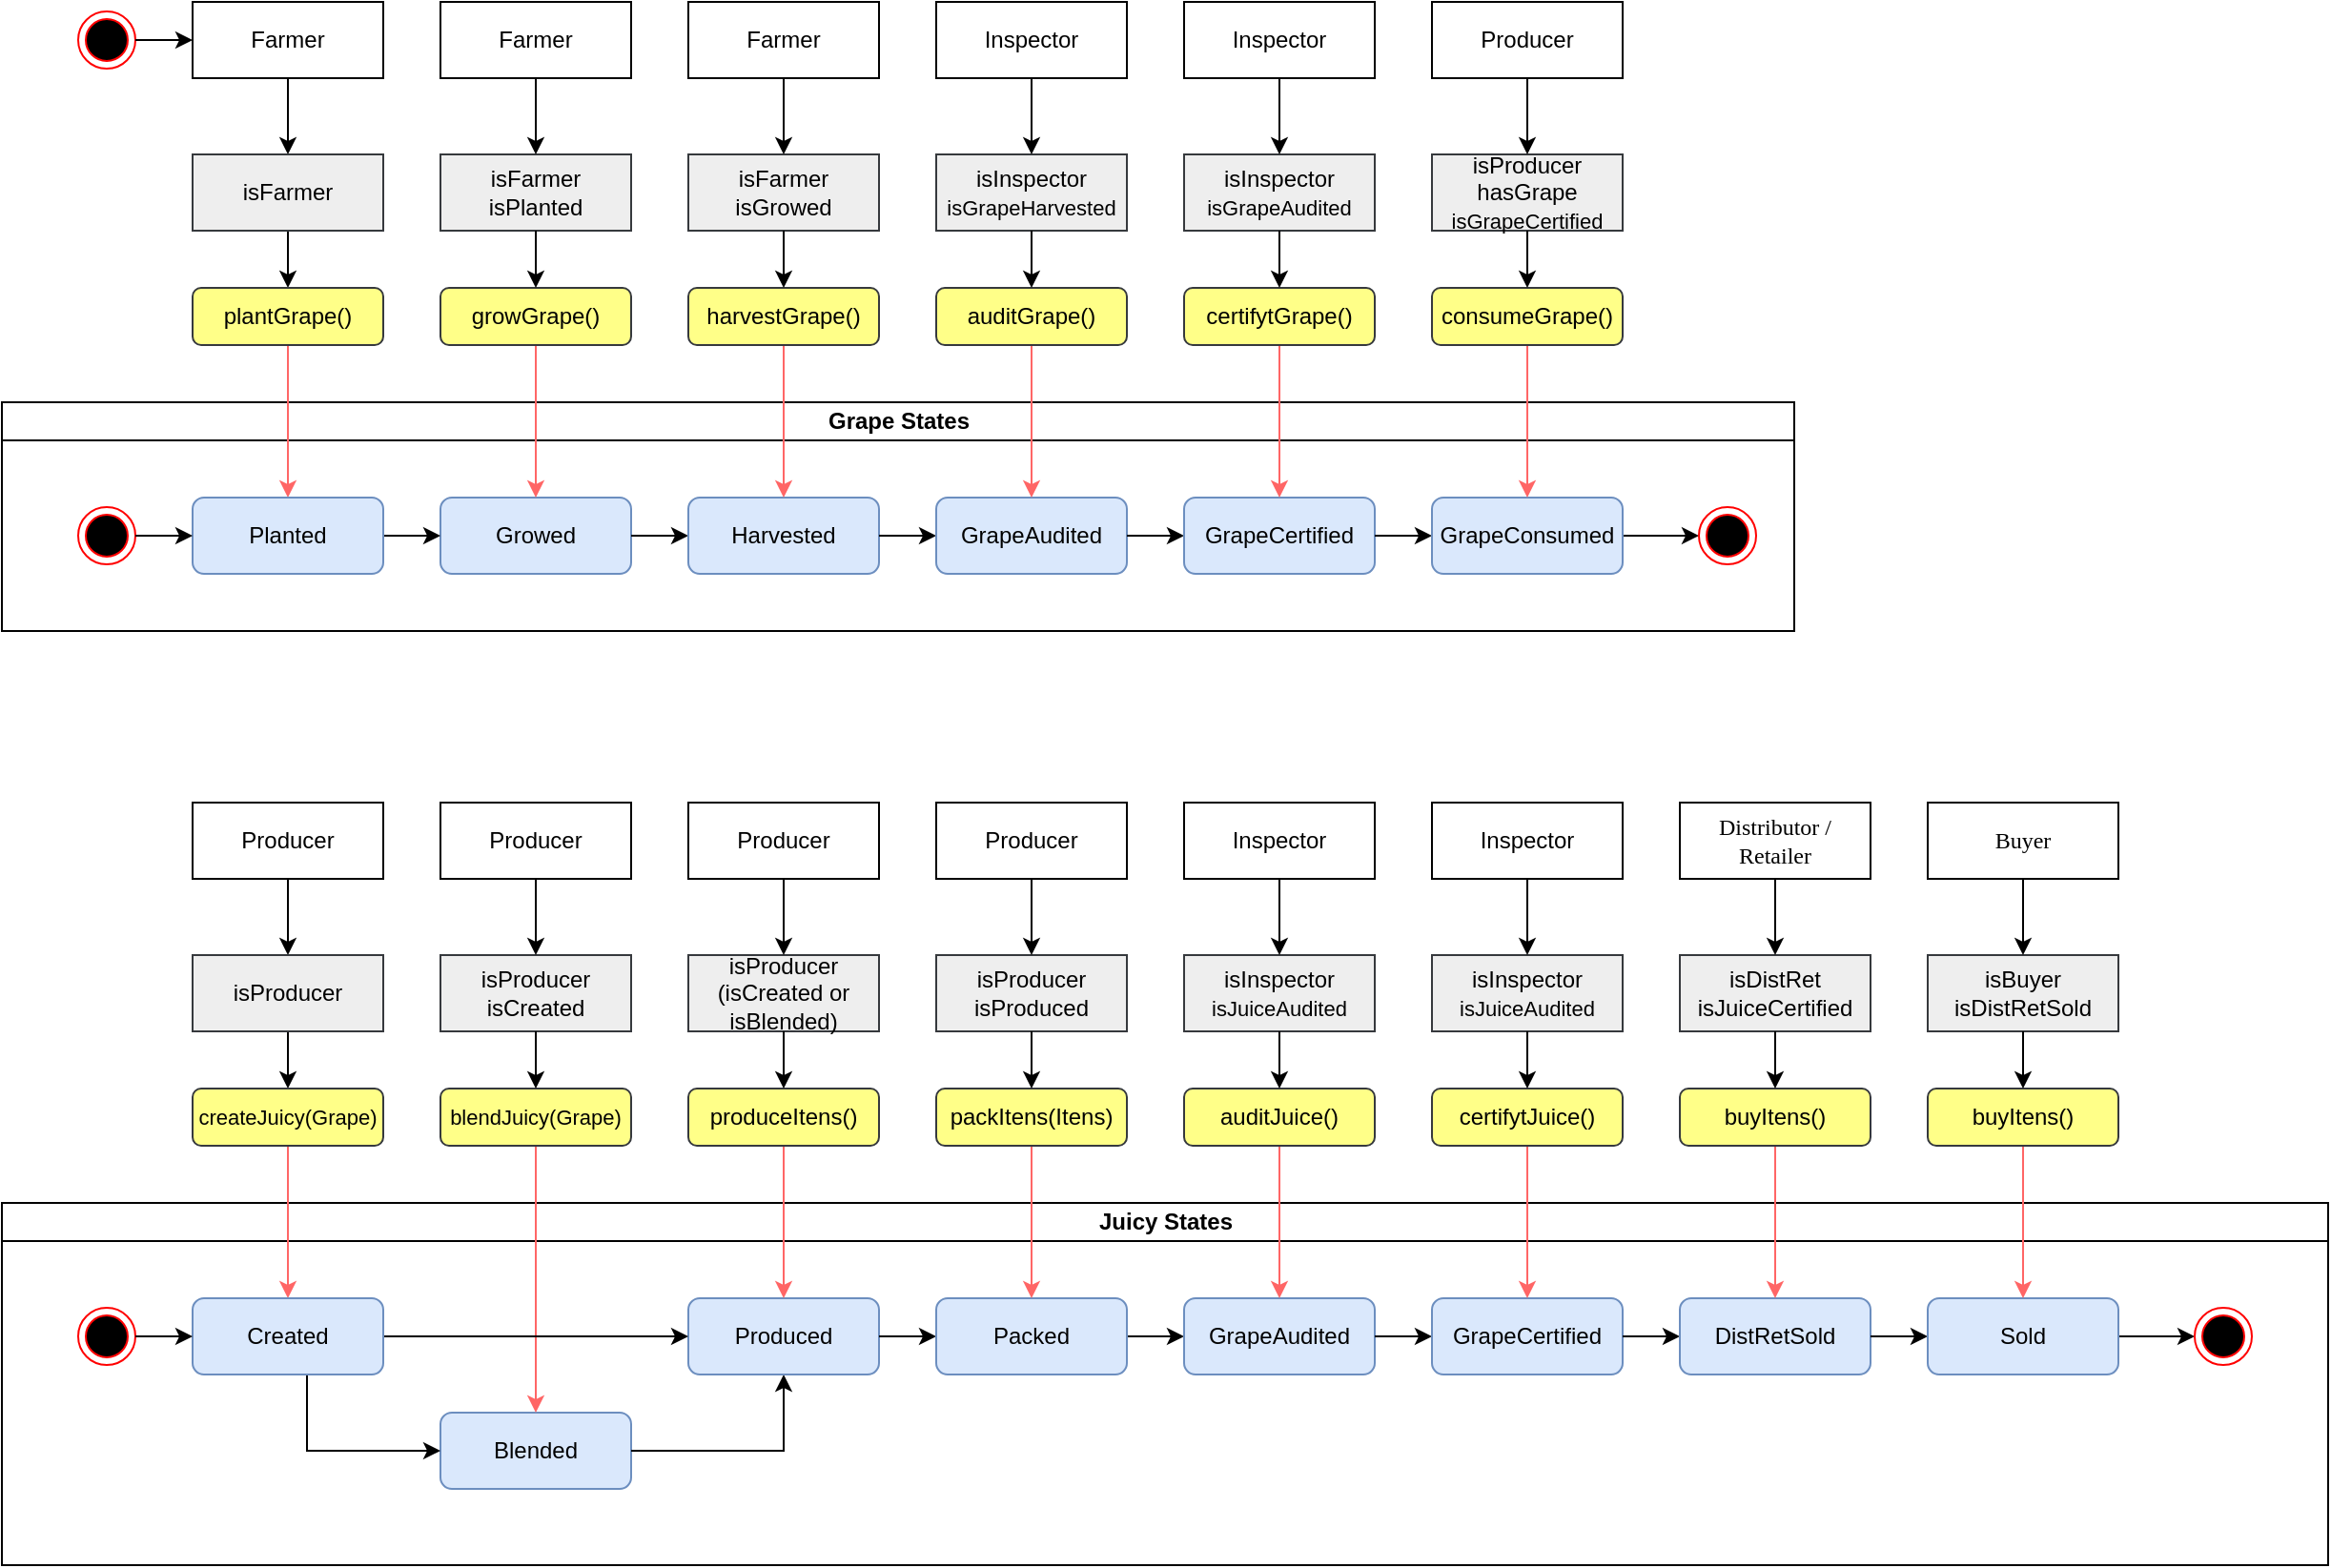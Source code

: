 <mxfile version="13.8.1" type="device"><diagram id="z66ZThUKNI0tdgzS2oLN" name="Page-1"><mxGraphModel dx="2031" dy="1007" grid="1" gridSize="10" guides="1" tooltips="1" connect="1" arrows="1" fold="1" page="1" pageScale="1" pageWidth="827" pageHeight="1169" math="0" shadow="0"><root><mxCell id="0"/><mxCell id="1" parent="0"/><mxCell id="nVTssyP4R9D1gSVq7JlT-12" value="Grape States" style="swimlane;html=1;startSize=20;horizontal=1;containerType=tree;rounded=0;" vertex="1" parent="1"><mxGeometry x="20" y="350" width="940" height="120" as="geometry"/></mxCell><mxCell id="nVTssyP4R9D1gSVq7JlT-16" value="" style="ellipse;html=1;shape=endState;fillColor=#000000;strokeColor=#ff0000;rounded=1;" vertex="1" parent="nVTssyP4R9D1gSVq7JlT-12"><mxGeometry x="40" y="55" width="30" height="30" as="geometry"/></mxCell><mxCell id="nVTssyP4R9D1gSVq7JlT-10" value="Growed" style="whiteSpace=wrap;html=1;rounded=1;fillColor=#dae8fc;strokeColor=#6c8ebf;" vertex="1" parent="nVTssyP4R9D1gSVq7JlT-12"><mxGeometry x="230" y="50" width="100" height="40" as="geometry"/></mxCell><mxCell id="nVTssyP4R9D1gSVq7JlT-21" value="Farmer" style="rounded=0;whiteSpace=wrap;html=1;" vertex="1" parent="nVTssyP4R9D1gSVq7JlT-12"><mxGeometry x="230" y="-210" width="100" height="40" as="geometry"/></mxCell><mxCell id="nVTssyP4R9D1gSVq7JlT-23" value="isFarmer&lt;br&gt;isPlanted" style="rounded=0;whiteSpace=wrap;html=1;fillColor=#eeeeee;strokeColor=#36393d;" vertex="1" parent="nVTssyP4R9D1gSVq7JlT-12"><mxGeometry x="230" y="-130" width="100" height="40" as="geometry"/></mxCell><mxCell id="nVTssyP4R9D1gSVq7JlT-20" value="" style="edgeStyle=orthogonalEdgeStyle;rounded=0;orthogonalLoop=1;jettySize=auto;html=1;" edge="1" parent="nVTssyP4R9D1gSVq7JlT-12" source="nVTssyP4R9D1gSVq7JlT-21" target="nVTssyP4R9D1gSVq7JlT-23"><mxGeometry relative="1" as="geometry"/></mxCell><mxCell id="nVTssyP4R9D1gSVq7JlT-24" value="" style="edgeStyle=orthogonalEdgeStyle;rounded=0;orthogonalLoop=1;jettySize=auto;html=1;strokeColor=#FF6666;" edge="1" parent="nVTssyP4R9D1gSVq7JlT-12" source="nVTssyP4R9D1gSVq7JlT-25"><mxGeometry relative="1" as="geometry"><mxPoint x="280" y="50" as="targetPoint"/></mxGeometry></mxCell><mxCell id="nVTssyP4R9D1gSVq7JlT-25" value="growGrape()" style="whiteSpace=wrap;html=1;rounded=1;fillColor=#ffff88;strokeColor=#36393d;" vertex="1" parent="nVTssyP4R9D1gSVq7JlT-12"><mxGeometry x="230" y="-60" width="100" height="30" as="geometry"/></mxCell><mxCell id="nVTssyP4R9D1gSVq7JlT-22" value="" style="edgeStyle=orthogonalEdgeStyle;rounded=0;orthogonalLoop=1;jettySize=auto;html=1;" edge="1" parent="nVTssyP4R9D1gSVq7JlT-12" source="nVTssyP4R9D1gSVq7JlT-23" target="nVTssyP4R9D1gSVq7JlT-25"><mxGeometry relative="1" as="geometry"/></mxCell><mxCell id="nVTssyP4R9D1gSVq7JlT-26" value="" style="edgeStyle=orthogonalEdgeStyle;rounded=0;orthogonalLoop=1;jettySize=auto;html=1;" edge="1" target="nVTssyP4R9D1gSVq7JlT-27" source="nVTssyP4R9D1gSVq7JlT-10" parent="nVTssyP4R9D1gSVq7JlT-12"><mxGeometry relative="1" as="geometry"><mxPoint x="220" y="420.029" as="sourcePoint"/></mxGeometry></mxCell><mxCell id="nVTssyP4R9D1gSVq7JlT-27" value="Harvested" style="whiteSpace=wrap;html=1;rounded=1;fillColor=#dae8fc;strokeColor=#6c8ebf;" vertex="1" parent="nVTssyP4R9D1gSVq7JlT-12"><mxGeometry x="360" y="50" width="100" height="40" as="geometry"/></mxCell><mxCell id="nVTssyP4R9D1gSVq7JlT-34" value="" style="edgeStyle=orthogonalEdgeStyle;rounded=0;orthogonalLoop=1;jettySize=auto;html=1;" edge="1" target="nVTssyP4R9D1gSVq7JlT-35" source="nVTssyP4R9D1gSVq7JlT-27" parent="nVTssyP4R9D1gSVq7JlT-12"><mxGeometry relative="1" as="geometry"><mxPoint x="350" y="420.029" as="sourcePoint"/></mxGeometry></mxCell><mxCell id="nVTssyP4R9D1gSVq7JlT-35" value="GrapeAudited" style="whiteSpace=wrap;html=1;rounded=1;fillColor=#dae8fc;strokeColor=#6c8ebf;" vertex="1" parent="nVTssyP4R9D1gSVq7JlT-12"><mxGeometry x="490" y="50" width="100" height="40" as="geometry"/></mxCell><mxCell id="nVTssyP4R9D1gSVq7JlT-42" value="" style="edgeStyle=orthogonalEdgeStyle;rounded=0;orthogonalLoop=1;jettySize=auto;html=1;" edge="1" target="nVTssyP4R9D1gSVq7JlT-43" source="nVTssyP4R9D1gSVq7JlT-35" parent="nVTssyP4R9D1gSVq7JlT-12"><mxGeometry relative="1" as="geometry"><mxPoint x="480" y="420" as="sourcePoint"/></mxGeometry></mxCell><mxCell id="nVTssyP4R9D1gSVq7JlT-43" value="GrapeCertified" style="whiteSpace=wrap;html=1;rounded=1;fillColor=#dae8fc;strokeColor=#6c8ebf;" vertex="1" parent="nVTssyP4R9D1gSVq7JlT-12"><mxGeometry x="620" y="50" width="100" height="40" as="geometry"/></mxCell><mxCell id="nVTssyP4R9D1gSVq7JlT-55" value="" style="edgeStyle=orthogonalEdgeStyle;rounded=0;orthogonalLoop=1;jettySize=auto;html=1;" edge="1" target="nVTssyP4R9D1gSVq7JlT-56" source="nVTssyP4R9D1gSVq7JlT-43" parent="nVTssyP4R9D1gSVq7JlT-12"><mxGeometry relative="1" as="geometry"><mxPoint x="610" y="420" as="sourcePoint"/></mxGeometry></mxCell><mxCell id="nVTssyP4R9D1gSVq7JlT-81" style="edgeStyle=orthogonalEdgeStyle;rounded=0;orthogonalLoop=1;jettySize=auto;html=1;exitX=1;exitY=0.5;exitDx=0;exitDy=0;entryX=0;entryY=0.5;entryDx=0;entryDy=0;" edge="1" parent="nVTssyP4R9D1gSVq7JlT-12" source="nVTssyP4R9D1gSVq7JlT-56" target="nVTssyP4R9D1gSVq7JlT-80"><mxGeometry relative="1" as="geometry"/></mxCell><mxCell id="nVTssyP4R9D1gSVq7JlT-56" value="GrapeConsumed" style="whiteSpace=wrap;html=1;rounded=1;fillColor=#dae8fc;strokeColor=#6c8ebf;" vertex="1" parent="nVTssyP4R9D1gSVq7JlT-12"><mxGeometry x="750" y="50" width="100" height="40" as="geometry"/></mxCell><mxCell id="nVTssyP4R9D1gSVq7JlT-80" value="" style="ellipse;html=1;shape=endState;fillColor=#000000;strokeColor=#ff0000;rounded=1;" vertex="1" parent="nVTssyP4R9D1gSVq7JlT-12"><mxGeometry x="890" y="55" width="30" height="30" as="geometry"/></mxCell><mxCell id="nVTssyP4R9D1gSVq7JlT-3" value="" style="edgeStyle=orthogonalEdgeStyle;rounded=0;orthogonalLoop=1;jettySize=auto;html=1;" edge="1" parent="1" source="nVTssyP4R9D1gSVq7JlT-1" target="nVTssyP4R9D1gSVq7JlT-2"><mxGeometry relative="1" as="geometry"/></mxCell><mxCell id="nVTssyP4R9D1gSVq7JlT-1" value="Farmer" style="rounded=0;whiteSpace=wrap;html=1;" vertex="1" parent="1"><mxGeometry x="120" y="140" width="100" height="40" as="geometry"/></mxCell><mxCell id="nVTssyP4R9D1gSVq7JlT-5" value="" style="edgeStyle=orthogonalEdgeStyle;rounded=0;orthogonalLoop=1;jettySize=auto;html=1;" edge="1" parent="1" source="nVTssyP4R9D1gSVq7JlT-2" target="nVTssyP4R9D1gSVq7JlT-4"><mxGeometry relative="1" as="geometry"/></mxCell><mxCell id="nVTssyP4R9D1gSVq7JlT-2" value="isFarmer" style="rounded=0;whiteSpace=wrap;html=1;fillColor=#eeeeee;strokeColor=#36393d;" vertex="1" parent="1"><mxGeometry x="120" y="220" width="100" height="40" as="geometry"/></mxCell><mxCell id="nVTssyP4R9D1gSVq7JlT-9" value="" style="edgeStyle=orthogonalEdgeStyle;rounded=0;orthogonalLoop=1;jettySize=auto;html=1;strokeColor=#FF6666;" edge="1" parent="1" source="nVTssyP4R9D1gSVq7JlT-4" target="nVTssyP4R9D1gSVq7JlT-8"><mxGeometry relative="1" as="geometry"/></mxCell><mxCell id="nVTssyP4R9D1gSVq7JlT-4" value="plantGrape()" style="whiteSpace=wrap;html=1;rounded=1;fillColor=#ffff88;strokeColor=#36393d;" vertex="1" parent="1"><mxGeometry x="120" y="290" width="100" height="30" as="geometry"/></mxCell><mxCell id="nVTssyP4R9D1gSVq7JlT-11" value="" style="edgeStyle=orthogonalEdgeStyle;rounded=0;orthogonalLoop=1;jettySize=auto;html=1;" edge="1" parent="1" source="nVTssyP4R9D1gSVq7JlT-8" target="nVTssyP4R9D1gSVq7JlT-10"><mxGeometry relative="1" as="geometry"/></mxCell><mxCell id="nVTssyP4R9D1gSVq7JlT-8" value="Planted" style="whiteSpace=wrap;html=1;rounded=1;fillColor=#dae8fc;strokeColor=#6c8ebf;" vertex="1" parent="1"><mxGeometry x="120" y="400" width="100" height="40" as="geometry"/></mxCell><mxCell id="nVTssyP4R9D1gSVq7JlT-17" style="edgeStyle=orthogonalEdgeStyle;rounded=0;orthogonalLoop=1;jettySize=auto;html=1;exitX=1;exitY=0.5;exitDx=0;exitDy=0;entryX=0;entryY=0.5;entryDx=0;entryDy=0;" edge="1" parent="1" source="nVTssyP4R9D1gSVq7JlT-16" target="nVTssyP4R9D1gSVq7JlT-8"><mxGeometry relative="1" as="geometry"/></mxCell><mxCell id="nVTssyP4R9D1gSVq7JlT-18" value="" style="ellipse;html=1;shape=endState;fillColor=#000000;strokeColor=#ff0000;rounded=1;" vertex="1" parent="1"><mxGeometry x="60" y="145" width="30" height="30" as="geometry"/></mxCell><mxCell id="nVTssyP4R9D1gSVq7JlT-19" style="edgeStyle=orthogonalEdgeStyle;rounded=0;orthogonalLoop=1;jettySize=auto;html=1;exitX=1;exitY=0.5;exitDx=0;exitDy=0;entryX=0;entryY=0.5;entryDx=0;entryDy=0;" edge="1" parent="1" source="nVTssyP4R9D1gSVq7JlT-18"><mxGeometry relative="1" as="geometry"><mxPoint x="120" y="160" as="targetPoint"/></mxGeometry></mxCell><mxCell id="nVTssyP4R9D1gSVq7JlT-28" value="Farmer" style="rounded=0;whiteSpace=wrap;html=1;" vertex="1" parent="1"><mxGeometry x="380" y="140" width="100" height="40" as="geometry"/></mxCell><mxCell id="nVTssyP4R9D1gSVq7JlT-29" value="isFarmer&lt;br&gt;isGrowed" style="rounded=0;whiteSpace=wrap;html=1;fillColor=#eeeeee;strokeColor=#36393d;" vertex="1" parent="1"><mxGeometry x="380" y="220" width="100" height="40" as="geometry"/></mxCell><mxCell id="nVTssyP4R9D1gSVq7JlT-30" value="" style="edgeStyle=orthogonalEdgeStyle;rounded=0;orthogonalLoop=1;jettySize=auto;html=1;" edge="1" parent="1" source="nVTssyP4R9D1gSVq7JlT-28" target="nVTssyP4R9D1gSVq7JlT-29"><mxGeometry relative="1" as="geometry"/></mxCell><mxCell id="nVTssyP4R9D1gSVq7JlT-31" value="" style="edgeStyle=orthogonalEdgeStyle;rounded=0;orthogonalLoop=1;jettySize=auto;html=1;strokeColor=#FF6666;" edge="1" parent="1" source="nVTssyP4R9D1gSVq7JlT-32"><mxGeometry relative="1" as="geometry"><mxPoint x="430" y="400" as="targetPoint"/></mxGeometry></mxCell><mxCell id="nVTssyP4R9D1gSVq7JlT-32" value="harvestGrape()" style="whiteSpace=wrap;html=1;rounded=1;fillColor=#ffff88;strokeColor=#36393d;" vertex="1" parent="1"><mxGeometry x="380" y="290" width="100" height="30" as="geometry"/></mxCell><mxCell id="nVTssyP4R9D1gSVq7JlT-33" value="" style="edgeStyle=orthogonalEdgeStyle;rounded=0;orthogonalLoop=1;jettySize=auto;html=1;" edge="1" parent="1" source="nVTssyP4R9D1gSVq7JlT-29" target="nVTssyP4R9D1gSVq7JlT-32"><mxGeometry relative="1" as="geometry"/></mxCell><mxCell id="nVTssyP4R9D1gSVq7JlT-36" value="Inspector" style="rounded=0;whiteSpace=wrap;html=1;" vertex="1" parent="1"><mxGeometry x="510" y="140" width="100" height="40" as="geometry"/></mxCell><mxCell id="nVTssyP4R9D1gSVq7JlT-37" value="isInspector&lt;br&gt;&lt;font style=&quot;font-size: 11px&quot;&gt;isGrapeHarvested&lt;/font&gt;" style="rounded=0;whiteSpace=wrap;html=1;fillColor=#eeeeee;strokeColor=#36393d;" vertex="1" parent="1"><mxGeometry x="510" y="220" width="100" height="40" as="geometry"/></mxCell><mxCell id="nVTssyP4R9D1gSVq7JlT-38" value="" style="edgeStyle=orthogonalEdgeStyle;rounded=0;orthogonalLoop=1;jettySize=auto;html=1;" edge="1" parent="1" source="nVTssyP4R9D1gSVq7JlT-36" target="nVTssyP4R9D1gSVq7JlT-37"><mxGeometry relative="1" as="geometry"/></mxCell><mxCell id="nVTssyP4R9D1gSVq7JlT-39" value="" style="edgeStyle=orthogonalEdgeStyle;rounded=0;orthogonalLoop=1;jettySize=auto;html=1;strokeColor=#FF6666;" edge="1" parent="1" source="nVTssyP4R9D1gSVq7JlT-40"><mxGeometry relative="1" as="geometry"><mxPoint x="560" y="400" as="targetPoint"/></mxGeometry></mxCell><mxCell id="nVTssyP4R9D1gSVq7JlT-40" value="auditGrape()" style="whiteSpace=wrap;html=1;rounded=1;fillColor=#ffff88;strokeColor=#36393d;" vertex="1" parent="1"><mxGeometry x="510" y="290" width="100" height="30" as="geometry"/></mxCell><mxCell id="nVTssyP4R9D1gSVq7JlT-41" value="" style="edgeStyle=orthogonalEdgeStyle;rounded=0;orthogonalLoop=1;jettySize=auto;html=1;" edge="1" parent="1" source="nVTssyP4R9D1gSVq7JlT-37" target="nVTssyP4R9D1gSVq7JlT-40"><mxGeometry relative="1" as="geometry"/></mxCell><mxCell id="nVTssyP4R9D1gSVq7JlT-49" value="Inspector" style="rounded=0;whiteSpace=wrap;html=1;" vertex="1" parent="1"><mxGeometry x="640" y="140" width="100" height="40" as="geometry"/></mxCell><mxCell id="nVTssyP4R9D1gSVq7JlT-50" value="isInspector&lt;br&gt;&lt;span style=&quot;font-size: 11px&quot;&gt;isGrapeAudited&lt;/span&gt;" style="rounded=0;whiteSpace=wrap;html=1;fillColor=#eeeeee;strokeColor=#36393d;" vertex="1" parent="1"><mxGeometry x="640" y="220" width="100" height="40" as="geometry"/></mxCell><mxCell id="nVTssyP4R9D1gSVq7JlT-51" value="" style="edgeStyle=orthogonalEdgeStyle;rounded=0;orthogonalLoop=1;jettySize=auto;html=1;" edge="1" parent="1" source="nVTssyP4R9D1gSVq7JlT-49" target="nVTssyP4R9D1gSVq7JlT-50"><mxGeometry relative="1" as="geometry"/></mxCell><mxCell id="nVTssyP4R9D1gSVq7JlT-52" value="" style="edgeStyle=orthogonalEdgeStyle;rounded=0;orthogonalLoop=1;jettySize=auto;html=1;strokeColor=#FF6666;" edge="1" parent="1" source="nVTssyP4R9D1gSVq7JlT-53"><mxGeometry relative="1" as="geometry"><mxPoint x="690" y="400" as="targetPoint"/></mxGeometry></mxCell><mxCell id="nVTssyP4R9D1gSVq7JlT-53" value="certifytGrape()" style="whiteSpace=wrap;html=1;rounded=1;fillColor=#ffff88;strokeColor=#36393d;" vertex="1" parent="1"><mxGeometry x="640" y="290" width="100" height="30" as="geometry"/></mxCell><mxCell id="nVTssyP4R9D1gSVq7JlT-54" value="" style="edgeStyle=orthogonalEdgeStyle;rounded=0;orthogonalLoop=1;jettySize=auto;html=1;" edge="1" parent="1" source="nVTssyP4R9D1gSVq7JlT-50" target="nVTssyP4R9D1gSVq7JlT-53"><mxGeometry relative="1" as="geometry"/></mxCell><mxCell id="nVTssyP4R9D1gSVq7JlT-57" value="Producer" style="rounded=0;whiteSpace=wrap;html=1;" vertex="1" parent="1"><mxGeometry x="770" y="140" width="100" height="40" as="geometry"/></mxCell><mxCell id="nVTssyP4R9D1gSVq7JlT-58" value="isProducer&lt;br&gt;hasGrape&lt;br&gt;&lt;span style=&quot;font-size: 11px&quot;&gt;isGrapeCertified&lt;/span&gt;" style="rounded=0;whiteSpace=wrap;html=1;fillColor=#eeeeee;strokeColor=#36393d;" vertex="1" parent="1"><mxGeometry x="770" y="220" width="100" height="40" as="geometry"/></mxCell><mxCell id="nVTssyP4R9D1gSVq7JlT-59" value="" style="edgeStyle=orthogonalEdgeStyle;rounded=0;orthogonalLoop=1;jettySize=auto;html=1;" edge="1" parent="1" source="nVTssyP4R9D1gSVq7JlT-57" target="nVTssyP4R9D1gSVq7JlT-58"><mxGeometry relative="1" as="geometry"/></mxCell><mxCell id="nVTssyP4R9D1gSVq7JlT-60" value="" style="edgeStyle=orthogonalEdgeStyle;rounded=0;orthogonalLoop=1;jettySize=auto;html=1;strokeColor=#FF6666;" edge="1" parent="1" source="nVTssyP4R9D1gSVq7JlT-61"><mxGeometry relative="1" as="geometry"><mxPoint x="820" y="400" as="targetPoint"/></mxGeometry></mxCell><mxCell id="nVTssyP4R9D1gSVq7JlT-61" value="consumeGrape()" style="whiteSpace=wrap;html=1;rounded=1;fillColor=#ffff88;strokeColor=#36393d;" vertex="1" parent="1"><mxGeometry x="770" y="290" width="100" height="30" as="geometry"/></mxCell><mxCell id="nVTssyP4R9D1gSVq7JlT-62" value="" style="edgeStyle=orthogonalEdgeStyle;rounded=0;orthogonalLoop=1;jettySize=auto;html=1;" edge="1" parent="1" source="nVTssyP4R9D1gSVq7JlT-58" target="nVTssyP4R9D1gSVq7JlT-61"><mxGeometry relative="1" as="geometry"/></mxCell><mxCell id="nVTssyP4R9D1gSVq7JlT-136" value="Juicy States" style="swimlane;html=1;startSize=20;horizontal=1;containerType=tree;rounded=0;" vertex="1" parent="1"><mxGeometry x="20" y="770" width="1220" height="190" as="geometry"/></mxCell><mxCell id="nVTssyP4R9D1gSVq7JlT-137" value="" style="ellipse;html=1;shape=endState;fillColor=#000000;strokeColor=#ff0000;rounded=1;" vertex="1" parent="nVTssyP4R9D1gSVq7JlT-136"><mxGeometry x="40" y="55" width="30" height="30" as="geometry"/></mxCell><mxCell id="nVTssyP4R9D1gSVq7JlT-138" value="Blended" style="whiteSpace=wrap;html=1;rounded=1;fillColor=#dae8fc;strokeColor=#6c8ebf;" vertex="1" parent="nVTssyP4R9D1gSVq7JlT-136"><mxGeometry x="230" y="110" width="100" height="40" as="geometry"/></mxCell><mxCell id="nVTssyP4R9D1gSVq7JlT-139" value="Producer" style="rounded=0;whiteSpace=wrap;html=1;" vertex="1" parent="nVTssyP4R9D1gSVq7JlT-136"><mxGeometry x="230" y="-210" width="100" height="40" as="geometry"/></mxCell><mxCell id="nVTssyP4R9D1gSVq7JlT-140" value="isProducer&lt;br&gt;isCreated" style="rounded=0;whiteSpace=wrap;html=1;fillColor=#eeeeee;strokeColor=#36393d;" vertex="1" parent="nVTssyP4R9D1gSVq7JlT-136"><mxGeometry x="230" y="-130" width="100" height="40" as="geometry"/></mxCell><mxCell id="nVTssyP4R9D1gSVq7JlT-141" value="" style="edgeStyle=orthogonalEdgeStyle;rounded=0;orthogonalLoop=1;jettySize=auto;html=1;" edge="1" parent="nVTssyP4R9D1gSVq7JlT-136" source="nVTssyP4R9D1gSVq7JlT-139" target="nVTssyP4R9D1gSVq7JlT-140"><mxGeometry relative="1" as="geometry"/></mxCell><mxCell id="nVTssyP4R9D1gSVq7JlT-142" value="" style="edgeStyle=orthogonalEdgeStyle;rounded=0;orthogonalLoop=1;jettySize=auto;html=1;strokeColor=#FF6666;entryX=0.5;entryY=0;entryDx=0;entryDy=0;" edge="1" parent="nVTssyP4R9D1gSVq7JlT-136" source="nVTssyP4R9D1gSVq7JlT-143" target="nVTssyP4R9D1gSVq7JlT-138"><mxGeometry relative="1" as="geometry"><mxPoint x="280" y="50" as="targetPoint"/></mxGeometry></mxCell><mxCell id="nVTssyP4R9D1gSVq7JlT-143" value="&lt;span style=&quot;font-size: 11px&quot;&gt;blendJuicy(Grape)&lt;/span&gt;" style="whiteSpace=wrap;html=1;rounded=1;fillColor=#ffff88;strokeColor=#36393d;" vertex="1" parent="nVTssyP4R9D1gSVq7JlT-136"><mxGeometry x="230" y="-60" width="100" height="30" as="geometry"/></mxCell><mxCell id="nVTssyP4R9D1gSVq7JlT-144" value="" style="edgeStyle=orthogonalEdgeStyle;rounded=0;orthogonalLoop=1;jettySize=auto;html=1;" edge="1" parent="nVTssyP4R9D1gSVq7JlT-136" source="nVTssyP4R9D1gSVq7JlT-140" target="nVTssyP4R9D1gSVq7JlT-143"><mxGeometry relative="1" as="geometry"/></mxCell><mxCell id="nVTssyP4R9D1gSVq7JlT-145" value="" style="edgeStyle=orthogonalEdgeStyle;rounded=0;orthogonalLoop=1;jettySize=auto;html=1;" edge="1" parent="nVTssyP4R9D1gSVq7JlT-136" source="nVTssyP4R9D1gSVq7JlT-138" target="nVTssyP4R9D1gSVq7JlT-146"><mxGeometry relative="1" as="geometry"><mxPoint x="220" y="420.029" as="sourcePoint"/></mxGeometry></mxCell><mxCell id="nVTssyP4R9D1gSVq7JlT-146" value="Produced" style="whiteSpace=wrap;html=1;rounded=1;fillColor=#dae8fc;strokeColor=#6c8ebf;" vertex="1" parent="nVTssyP4R9D1gSVq7JlT-136"><mxGeometry x="360" y="50" width="100" height="40" as="geometry"/></mxCell><mxCell id="nVTssyP4R9D1gSVq7JlT-147" value="" style="edgeStyle=orthogonalEdgeStyle;rounded=0;orthogonalLoop=1;jettySize=auto;html=1;" edge="1" parent="nVTssyP4R9D1gSVq7JlT-136" source="nVTssyP4R9D1gSVq7JlT-146" target="nVTssyP4R9D1gSVq7JlT-148"><mxGeometry relative="1" as="geometry"><mxPoint x="350" y="420.029" as="sourcePoint"/></mxGeometry></mxCell><mxCell id="nVTssyP4R9D1gSVq7JlT-200" style="edgeStyle=orthogonalEdgeStyle;rounded=0;orthogonalLoop=1;jettySize=auto;html=1;exitX=1;exitY=0.5;exitDx=0;exitDy=0;entryX=0;entryY=0.5;entryDx=0;entryDy=0;strokeColor=#000000;" edge="1" parent="nVTssyP4R9D1gSVq7JlT-136" source="nVTssyP4R9D1gSVq7JlT-148" target="nVTssyP4R9D1gSVq7JlT-193"><mxGeometry relative="1" as="geometry"/></mxCell><mxCell id="nVTssyP4R9D1gSVq7JlT-148" value="Packed" style="whiteSpace=wrap;html=1;rounded=1;fillColor=#dae8fc;strokeColor=#6c8ebf;" vertex="1" parent="nVTssyP4R9D1gSVq7JlT-136"><mxGeometry x="490" y="50" width="100" height="40" as="geometry"/></mxCell><mxCell id="nVTssyP4R9D1gSVq7JlT-193" value="GrapeAudited" style="whiteSpace=wrap;html=1;rounded=1;fillColor=#dae8fc;strokeColor=#6c8ebf;" vertex="1" parent="nVTssyP4R9D1gSVq7JlT-136"><mxGeometry x="620" y="50" width="100" height="40" as="geometry"/></mxCell><mxCell id="nVTssyP4R9D1gSVq7JlT-194" value="Inspector" style="rounded=0;whiteSpace=wrap;html=1;" vertex="1" parent="nVTssyP4R9D1gSVq7JlT-136"><mxGeometry x="620" y="-210" width="100" height="40" as="geometry"/></mxCell><mxCell id="nVTssyP4R9D1gSVq7JlT-195" value="isInspector&lt;br&gt;&lt;span style=&quot;font-size: 11px&quot;&gt;isJuiceAudited&lt;/span&gt;" style="rounded=0;whiteSpace=wrap;html=1;fillColor=#eeeeee;strokeColor=#36393d;" vertex="1" parent="nVTssyP4R9D1gSVq7JlT-136"><mxGeometry x="620" y="-130" width="100" height="40" as="geometry"/></mxCell><mxCell id="nVTssyP4R9D1gSVq7JlT-196" value="" style="edgeStyle=orthogonalEdgeStyle;rounded=0;orthogonalLoop=1;jettySize=auto;html=1;" edge="1" parent="nVTssyP4R9D1gSVq7JlT-136" source="nVTssyP4R9D1gSVq7JlT-194" target="nVTssyP4R9D1gSVq7JlT-195"><mxGeometry relative="1" as="geometry"/></mxCell><mxCell id="nVTssyP4R9D1gSVq7JlT-197" value="" style="edgeStyle=orthogonalEdgeStyle;rounded=0;orthogonalLoop=1;jettySize=auto;html=1;strokeColor=#FF6666;" edge="1" parent="nVTssyP4R9D1gSVq7JlT-136" source="nVTssyP4R9D1gSVq7JlT-198"><mxGeometry relative="1" as="geometry"><mxPoint x="670" y="50.0" as="targetPoint"/></mxGeometry></mxCell><mxCell id="nVTssyP4R9D1gSVq7JlT-198" value="auditJuice()" style="whiteSpace=wrap;html=1;rounded=1;fillColor=#ffff88;strokeColor=#36393d;" vertex="1" parent="nVTssyP4R9D1gSVq7JlT-136"><mxGeometry x="620" y="-60" width="100" height="30" as="geometry"/></mxCell><mxCell id="nVTssyP4R9D1gSVq7JlT-199" value="" style="edgeStyle=orthogonalEdgeStyle;rounded=0;orthogonalLoop=1;jettySize=auto;html=1;" edge="1" parent="nVTssyP4R9D1gSVq7JlT-136" source="nVTssyP4R9D1gSVq7JlT-195" target="nVTssyP4R9D1gSVq7JlT-198"><mxGeometry relative="1" as="geometry"/></mxCell><mxCell id="nVTssyP4R9D1gSVq7JlT-201" style="edgeStyle=orthogonalEdgeStyle;rounded=0;orthogonalLoop=1;jettySize=auto;html=1;exitX=1;exitY=0.5;exitDx=0;exitDy=0;entryX=0;entryY=0.5;entryDx=0;entryDy=0;strokeColor=#000000;" edge="1" target="nVTssyP4R9D1gSVq7JlT-202" source="nVTssyP4R9D1gSVq7JlT-193" parent="nVTssyP4R9D1gSVq7JlT-136"><mxGeometry relative="1" as="geometry"><mxPoint x="610" y="840" as="sourcePoint"/></mxGeometry></mxCell><mxCell id="nVTssyP4R9D1gSVq7JlT-202" value="GrapeCertified" style="whiteSpace=wrap;html=1;rounded=1;fillColor=#dae8fc;strokeColor=#6c8ebf;" vertex="1" parent="nVTssyP4R9D1gSVq7JlT-136"><mxGeometry x="750" y="50" width="100" height="40" as="geometry"/></mxCell><mxCell id="nVTssyP4R9D1gSVq7JlT-203" style="edgeStyle=orthogonalEdgeStyle;rounded=0;orthogonalLoop=1;jettySize=auto;html=1;exitX=1;exitY=0.5;exitDx=0;exitDy=0;entryX=0;entryY=0.5;entryDx=0;entryDy=0;strokeColor=#000000;" edge="1" target="nVTssyP4R9D1gSVq7JlT-204" source="nVTssyP4R9D1gSVq7JlT-202" parent="nVTssyP4R9D1gSVq7JlT-136"><mxGeometry relative="1" as="geometry"><mxPoint x="740" y="840" as="sourcePoint"/></mxGeometry></mxCell><mxCell id="nVTssyP4R9D1gSVq7JlT-204" value="DistRetSold" style="whiteSpace=wrap;html=1;rounded=1;fillColor=#dae8fc;strokeColor=#6c8ebf;" vertex="1" parent="nVTssyP4R9D1gSVq7JlT-136"><mxGeometry x="880" y="50" width="100" height="40" as="geometry"/></mxCell><mxCell id="nVTssyP4R9D1gSVq7JlT-207" style="edgeStyle=orthogonalEdgeStyle;rounded=0;orthogonalLoop=1;jettySize=auto;html=1;exitX=1;exitY=0.5;exitDx=0;exitDy=0;entryX=0;entryY=0.5;entryDx=0;entryDy=0;strokeColor=#000000;" edge="1" target="nVTssyP4R9D1gSVq7JlT-208" source="nVTssyP4R9D1gSVq7JlT-204" parent="nVTssyP4R9D1gSVq7JlT-136"><mxGeometry relative="1" as="geometry"><mxPoint x="870" y="840" as="sourcePoint"/></mxGeometry></mxCell><mxCell id="nVTssyP4R9D1gSVq7JlT-218" style="edgeStyle=orthogonalEdgeStyle;rounded=0;orthogonalLoop=1;jettySize=auto;html=1;exitX=1;exitY=0.5;exitDx=0;exitDy=0;strokeColor=#000000;" edge="1" parent="nVTssyP4R9D1gSVq7JlT-136" source="nVTssyP4R9D1gSVq7JlT-208" target="nVTssyP4R9D1gSVq7JlT-217"><mxGeometry relative="1" as="geometry"/></mxCell><mxCell id="nVTssyP4R9D1gSVq7JlT-208" value="Sold" style="whiteSpace=wrap;html=1;rounded=1;fillColor=#dae8fc;strokeColor=#6c8ebf;" vertex="1" parent="nVTssyP4R9D1gSVq7JlT-136"><mxGeometry x="1010" y="50" width="100" height="40" as="geometry"/></mxCell><mxCell id="nVTssyP4R9D1gSVq7JlT-217" value="" style="ellipse;html=1;shape=endState;fillColor=#000000;strokeColor=#ff0000;rounded=1;" vertex="1" parent="nVTssyP4R9D1gSVq7JlT-136"><mxGeometry x="1150" y="55" width="30" height="30" as="geometry"/></mxCell><mxCell id="nVTssyP4R9D1gSVq7JlT-155" value="" style="edgeStyle=orthogonalEdgeStyle;rounded=0;orthogonalLoop=1;jettySize=auto;html=1;" edge="1" parent="1" source="nVTssyP4R9D1gSVq7JlT-156" target="nVTssyP4R9D1gSVq7JlT-158"><mxGeometry relative="1" as="geometry"/></mxCell><mxCell id="nVTssyP4R9D1gSVq7JlT-156" value="Producer" style="rounded=0;whiteSpace=wrap;html=1;" vertex="1" parent="1"><mxGeometry x="120" y="560" width="100" height="40" as="geometry"/></mxCell><mxCell id="nVTssyP4R9D1gSVq7JlT-157" value="" style="edgeStyle=orthogonalEdgeStyle;rounded=0;orthogonalLoop=1;jettySize=auto;html=1;" edge="1" parent="1" source="nVTssyP4R9D1gSVq7JlT-158" target="nVTssyP4R9D1gSVq7JlT-160"><mxGeometry relative="1" as="geometry"/></mxCell><mxCell id="nVTssyP4R9D1gSVq7JlT-158" value="isProducer" style="rounded=0;whiteSpace=wrap;html=1;fillColor=#eeeeee;strokeColor=#36393d;" vertex="1" parent="1"><mxGeometry x="120" y="640" width="100" height="40" as="geometry"/></mxCell><mxCell id="nVTssyP4R9D1gSVq7JlT-159" value="" style="edgeStyle=orthogonalEdgeStyle;rounded=0;orthogonalLoop=1;jettySize=auto;html=1;strokeColor=#FF6666;" edge="1" parent="1" source="nVTssyP4R9D1gSVq7JlT-160" target="nVTssyP4R9D1gSVq7JlT-162"><mxGeometry relative="1" as="geometry"/></mxCell><mxCell id="nVTssyP4R9D1gSVq7JlT-160" value="&lt;font style=&quot;font-size: 11px&quot;&gt;createJuicy(Grape)&lt;/font&gt;" style="whiteSpace=wrap;html=1;rounded=1;fillColor=#ffff88;strokeColor=#36393d;" vertex="1" parent="1"><mxGeometry x="120" y="710" width="100" height="30" as="geometry"/></mxCell><mxCell id="nVTssyP4R9D1gSVq7JlT-161" value="" style="edgeStyle=orthogonalEdgeStyle;rounded=0;orthogonalLoop=1;jettySize=auto;html=1;" edge="1" parent="1" source="nVTssyP4R9D1gSVq7JlT-162" target="nVTssyP4R9D1gSVq7JlT-138"><mxGeometry relative="1" as="geometry"><Array as="points"><mxPoint x="180" y="900"/></Array></mxGeometry></mxCell><mxCell id="nVTssyP4R9D1gSVq7JlT-192" style="edgeStyle=orthogonalEdgeStyle;rounded=0;orthogonalLoop=1;jettySize=auto;html=1;exitX=1;exitY=0.5;exitDx=0;exitDy=0;entryX=0;entryY=0.5;entryDx=0;entryDy=0;strokeColor=#000000;" edge="1" parent="1" source="nVTssyP4R9D1gSVq7JlT-162" target="nVTssyP4R9D1gSVq7JlT-146"><mxGeometry relative="1" as="geometry"/></mxCell><mxCell id="nVTssyP4R9D1gSVq7JlT-162" value="Created" style="whiteSpace=wrap;html=1;rounded=1;fillColor=#dae8fc;strokeColor=#6c8ebf;" vertex="1" parent="1"><mxGeometry x="120" y="820" width="100" height="40" as="geometry"/></mxCell><mxCell id="nVTssyP4R9D1gSVq7JlT-163" style="edgeStyle=orthogonalEdgeStyle;rounded=0;orthogonalLoop=1;jettySize=auto;html=1;exitX=1;exitY=0.5;exitDx=0;exitDy=0;entryX=0;entryY=0.5;entryDx=0;entryDy=0;" edge="1" parent="1" source="nVTssyP4R9D1gSVq7JlT-137" target="nVTssyP4R9D1gSVq7JlT-162"><mxGeometry relative="1" as="geometry"/></mxCell><mxCell id="nVTssyP4R9D1gSVq7JlT-166" value="Producer" style="rounded=0;whiteSpace=wrap;html=1;" vertex="1" parent="1"><mxGeometry x="380" y="560" width="100" height="40" as="geometry"/></mxCell><mxCell id="nVTssyP4R9D1gSVq7JlT-167" value="isProducer&lt;br&gt;(isCreated or&lt;br&gt;isBlended)" style="rounded=0;whiteSpace=wrap;html=1;fillColor=#eeeeee;strokeColor=#36393d;" vertex="1" parent="1"><mxGeometry x="380" y="640" width="100" height="40" as="geometry"/></mxCell><mxCell id="nVTssyP4R9D1gSVq7JlT-168" value="" style="edgeStyle=orthogonalEdgeStyle;rounded=0;orthogonalLoop=1;jettySize=auto;html=1;" edge="1" parent="1" source="nVTssyP4R9D1gSVq7JlT-166" target="nVTssyP4R9D1gSVq7JlT-167"><mxGeometry relative="1" as="geometry"/></mxCell><mxCell id="nVTssyP4R9D1gSVq7JlT-169" value="" style="edgeStyle=orthogonalEdgeStyle;rounded=0;orthogonalLoop=1;jettySize=auto;html=1;strokeColor=#FF6666;" edge="1" parent="1" source="nVTssyP4R9D1gSVq7JlT-170"><mxGeometry relative="1" as="geometry"><mxPoint x="430" y="820" as="targetPoint"/></mxGeometry></mxCell><mxCell id="nVTssyP4R9D1gSVq7JlT-170" value="produceItens()" style="whiteSpace=wrap;html=1;rounded=1;fillColor=#ffff88;strokeColor=#36393d;" vertex="1" parent="1"><mxGeometry x="380" y="710" width="100" height="30" as="geometry"/></mxCell><mxCell id="nVTssyP4R9D1gSVq7JlT-171" value="" style="edgeStyle=orthogonalEdgeStyle;rounded=0;orthogonalLoop=1;jettySize=auto;html=1;" edge="1" parent="1" source="nVTssyP4R9D1gSVq7JlT-167" target="nVTssyP4R9D1gSVq7JlT-170"><mxGeometry relative="1" as="geometry"/></mxCell><mxCell id="nVTssyP4R9D1gSVq7JlT-172" value="Producer" style="rounded=0;whiteSpace=wrap;html=1;" vertex="1" parent="1"><mxGeometry x="510" y="560" width="100" height="40" as="geometry"/></mxCell><mxCell id="nVTssyP4R9D1gSVq7JlT-173" value="isProducer&lt;br&gt;isProduced" style="rounded=0;whiteSpace=wrap;html=1;fillColor=#eeeeee;strokeColor=#36393d;" vertex="1" parent="1"><mxGeometry x="510" y="640" width="100" height="40" as="geometry"/></mxCell><mxCell id="nVTssyP4R9D1gSVq7JlT-174" value="" style="edgeStyle=orthogonalEdgeStyle;rounded=0;orthogonalLoop=1;jettySize=auto;html=1;" edge="1" parent="1" source="nVTssyP4R9D1gSVq7JlT-172" target="nVTssyP4R9D1gSVq7JlT-173"><mxGeometry relative="1" as="geometry"/></mxCell><mxCell id="nVTssyP4R9D1gSVq7JlT-175" value="" style="edgeStyle=orthogonalEdgeStyle;rounded=0;orthogonalLoop=1;jettySize=auto;html=1;strokeColor=#FF6666;" edge="1" parent="1" source="nVTssyP4R9D1gSVq7JlT-176"><mxGeometry relative="1" as="geometry"><mxPoint x="560" y="820" as="targetPoint"/></mxGeometry></mxCell><mxCell id="nVTssyP4R9D1gSVq7JlT-176" value="packItens(Itens)" style="whiteSpace=wrap;html=1;rounded=1;fillColor=#ffff88;strokeColor=#36393d;" vertex="1" parent="1"><mxGeometry x="510" y="710" width="100" height="30" as="geometry"/></mxCell><mxCell id="nVTssyP4R9D1gSVq7JlT-177" value="" style="edgeStyle=orthogonalEdgeStyle;rounded=0;orthogonalLoop=1;jettySize=auto;html=1;" edge="1" parent="1" source="nVTssyP4R9D1gSVq7JlT-173" target="nVTssyP4R9D1gSVq7JlT-176"><mxGeometry relative="1" as="geometry"/></mxCell><mxCell id="nVTssyP4R9D1gSVq7JlT-178" value="Inspector" style="rounded=0;whiteSpace=wrap;html=1;" vertex="1" parent="1"><mxGeometry x="770" y="560" width="100" height="40" as="geometry"/></mxCell><mxCell id="nVTssyP4R9D1gSVq7JlT-179" value="isInspector&lt;br&gt;&lt;span style=&quot;font-size: 11px&quot;&gt;isJuiceAudited&lt;/span&gt;" style="rounded=0;whiteSpace=wrap;html=1;fillColor=#eeeeee;strokeColor=#36393d;" vertex="1" parent="1"><mxGeometry x="770" y="640" width="100" height="40" as="geometry"/></mxCell><mxCell id="nVTssyP4R9D1gSVq7JlT-180" value="" style="edgeStyle=orthogonalEdgeStyle;rounded=0;orthogonalLoop=1;jettySize=auto;html=1;" edge="1" parent="1" source="nVTssyP4R9D1gSVq7JlT-178" target="nVTssyP4R9D1gSVq7JlT-179"><mxGeometry relative="1" as="geometry"/></mxCell><mxCell id="nVTssyP4R9D1gSVq7JlT-181" value="" style="edgeStyle=orthogonalEdgeStyle;rounded=0;orthogonalLoop=1;jettySize=auto;html=1;strokeColor=#FF6666;" edge="1" parent="1" source="nVTssyP4R9D1gSVq7JlT-182"><mxGeometry relative="1" as="geometry"><mxPoint x="820" y="820" as="targetPoint"/></mxGeometry></mxCell><mxCell id="nVTssyP4R9D1gSVq7JlT-182" value="certifytJuice()" style="whiteSpace=wrap;html=1;rounded=1;fillColor=#ffff88;strokeColor=#36393d;" vertex="1" parent="1"><mxGeometry x="770" y="710" width="100" height="30" as="geometry"/></mxCell><mxCell id="nVTssyP4R9D1gSVq7JlT-183" value="" style="edgeStyle=orthogonalEdgeStyle;rounded=0;orthogonalLoop=1;jettySize=auto;html=1;" edge="1" parent="1" source="nVTssyP4R9D1gSVq7JlT-179" target="nVTssyP4R9D1gSVq7JlT-182"><mxGeometry relative="1" as="geometry"/></mxCell><mxCell id="nVTssyP4R9D1gSVq7JlT-184" value="&lt;span style=&quot;font-family: &amp;#34;verdana&amp;#34;&quot;&gt;Distributor /&lt;/span&gt;&lt;br style=&quot;font-family: &amp;#34;verdana&amp;#34;&quot;&gt;&lt;span style=&quot;font-family: &amp;#34;verdana&amp;#34;&quot;&gt;Retailer&lt;/span&gt;" style="rounded=0;whiteSpace=wrap;html=1;" vertex="1" parent="1"><mxGeometry x="900" y="560" width="100" height="40" as="geometry"/></mxCell><mxCell id="nVTssyP4R9D1gSVq7JlT-185" value="isDistRet&lt;br&gt;isJuiceCertified" style="rounded=0;whiteSpace=wrap;html=1;fillColor=#eeeeee;strokeColor=#36393d;" vertex="1" parent="1"><mxGeometry x="900" y="640" width="100" height="40" as="geometry"/></mxCell><mxCell id="nVTssyP4R9D1gSVq7JlT-186" value="" style="edgeStyle=orthogonalEdgeStyle;rounded=0;orthogonalLoop=1;jettySize=auto;html=1;" edge="1" parent="1" source="nVTssyP4R9D1gSVq7JlT-184" target="nVTssyP4R9D1gSVq7JlT-185"><mxGeometry relative="1" as="geometry"/></mxCell><mxCell id="nVTssyP4R9D1gSVq7JlT-187" value="" style="edgeStyle=orthogonalEdgeStyle;rounded=0;orthogonalLoop=1;jettySize=auto;html=1;strokeColor=#FF6666;" edge="1" parent="1" source="nVTssyP4R9D1gSVq7JlT-188"><mxGeometry relative="1" as="geometry"><mxPoint x="950" y="820" as="targetPoint"/></mxGeometry></mxCell><mxCell id="nVTssyP4R9D1gSVq7JlT-188" value="buyItens()" style="whiteSpace=wrap;html=1;rounded=1;fillColor=#ffff88;strokeColor=#36393d;" vertex="1" parent="1"><mxGeometry x="900" y="710" width="100" height="30" as="geometry"/></mxCell><mxCell id="nVTssyP4R9D1gSVq7JlT-189" value="" style="edgeStyle=orthogonalEdgeStyle;rounded=0;orthogonalLoop=1;jettySize=auto;html=1;" edge="1" parent="1" source="nVTssyP4R9D1gSVq7JlT-185" target="nVTssyP4R9D1gSVq7JlT-188"><mxGeometry relative="1" as="geometry"/></mxCell><mxCell id="nVTssyP4R9D1gSVq7JlT-211" value="&lt;font face=&quot;verdana&quot;&gt;Buyer&lt;/font&gt;" style="rounded=0;whiteSpace=wrap;html=1;" vertex="1" parent="1"><mxGeometry x="1030" y="560" width="100" height="40" as="geometry"/></mxCell><mxCell id="nVTssyP4R9D1gSVq7JlT-212" value="isBuyer&lt;br&gt;isDistRetSold" style="rounded=0;whiteSpace=wrap;html=1;fillColor=#eeeeee;strokeColor=#36393d;" vertex="1" parent="1"><mxGeometry x="1030" y="640" width="100" height="40" as="geometry"/></mxCell><mxCell id="nVTssyP4R9D1gSVq7JlT-213" value="" style="edgeStyle=orthogonalEdgeStyle;rounded=0;orthogonalLoop=1;jettySize=auto;html=1;" edge="1" parent="1" source="nVTssyP4R9D1gSVq7JlT-211" target="nVTssyP4R9D1gSVq7JlT-212"><mxGeometry relative="1" as="geometry"/></mxCell><mxCell id="nVTssyP4R9D1gSVq7JlT-214" value="" style="edgeStyle=orthogonalEdgeStyle;rounded=0;orthogonalLoop=1;jettySize=auto;html=1;strokeColor=#FF6666;" edge="1" parent="1" source="nVTssyP4R9D1gSVq7JlT-215"><mxGeometry relative="1" as="geometry"><mxPoint x="1080" y="820" as="targetPoint"/></mxGeometry></mxCell><mxCell id="nVTssyP4R9D1gSVq7JlT-215" value="buyItens()" style="whiteSpace=wrap;html=1;rounded=1;fillColor=#ffff88;strokeColor=#36393d;" vertex="1" parent="1"><mxGeometry x="1030" y="710" width="100" height="30" as="geometry"/></mxCell><mxCell id="nVTssyP4R9D1gSVq7JlT-216" value="" style="edgeStyle=orthogonalEdgeStyle;rounded=0;orthogonalLoop=1;jettySize=auto;html=1;" edge="1" parent="1" source="nVTssyP4R9D1gSVq7JlT-212" target="nVTssyP4R9D1gSVq7JlT-215"><mxGeometry relative="1" as="geometry"/></mxCell></root></mxGraphModel></diagram></mxfile>